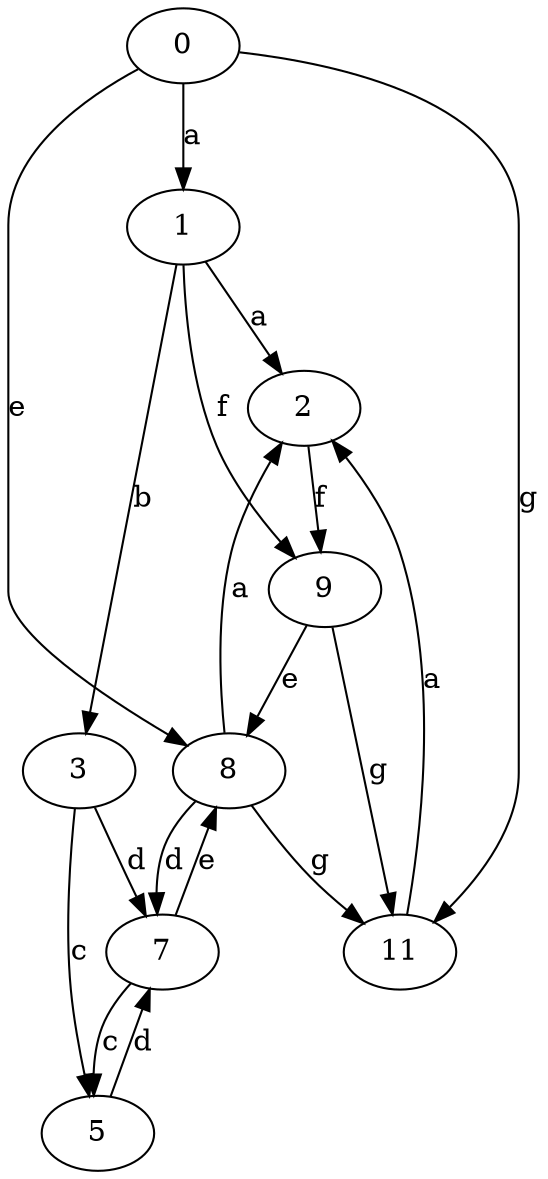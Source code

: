 strict digraph  {
1;
2;
3;
5;
7;
0;
8;
9;
11;
1 -> 2  [label=a];
1 -> 3  [label=b];
1 -> 9  [label=f];
2 -> 9  [label=f];
3 -> 5  [label=c];
3 -> 7  [label=d];
5 -> 7  [label=d];
7 -> 5  [label=c];
7 -> 8  [label=e];
0 -> 1  [label=a];
0 -> 8  [label=e];
0 -> 11  [label=g];
8 -> 2  [label=a];
8 -> 7  [label=d];
8 -> 11  [label=g];
9 -> 8  [label=e];
9 -> 11  [label=g];
11 -> 2  [label=a];
}
